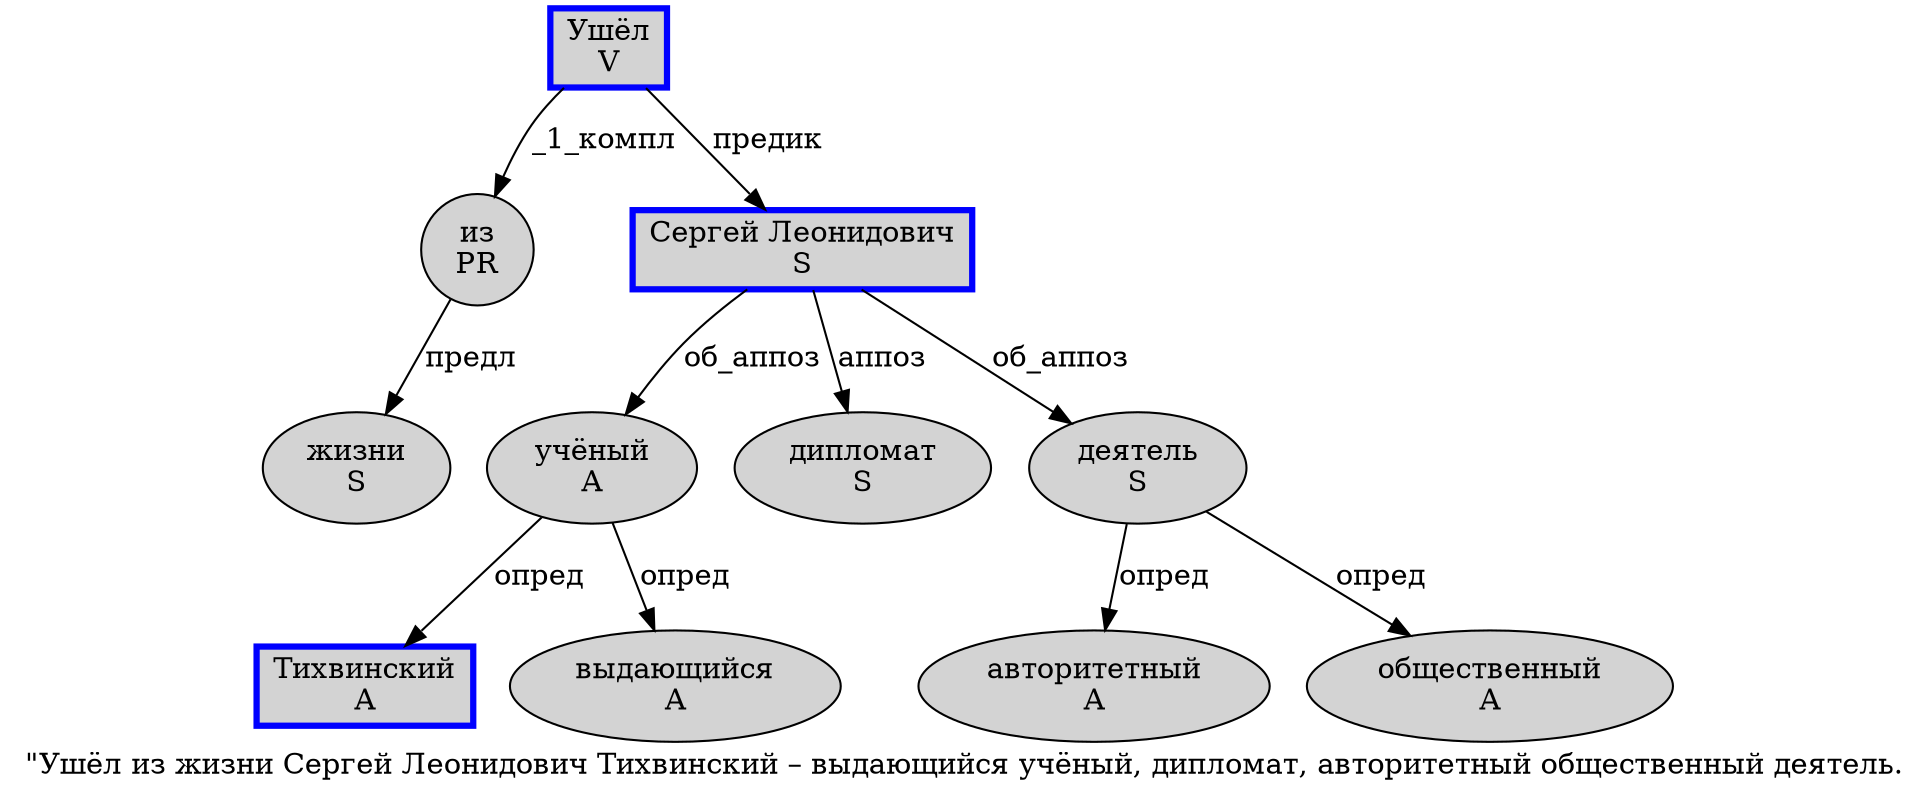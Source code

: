 digraph SENTENCE_137 {
	graph [label="\"Ушёл из жизни Сергей Леонидович Тихвинский – выдающийся учёный, дипломат, авторитетный общественный деятель."]
	node [style=filled]
		1 [label="Ушёл
V" color=blue fillcolor=lightgray penwidth=3 shape=box]
		2 [label="из
PR" color="" fillcolor=lightgray penwidth=1 shape=ellipse]
		3 [label="жизни
S" color="" fillcolor=lightgray penwidth=1 shape=ellipse]
		4 [label="Сергей Леонидович
S" color=blue fillcolor=lightgray penwidth=3 shape=box]
		5 [label="Тихвинский
A" color=blue fillcolor=lightgray penwidth=3 shape=box]
		7 [label="выдающийся
A" color="" fillcolor=lightgray penwidth=1 shape=ellipse]
		8 [label="учёный
A" color="" fillcolor=lightgray penwidth=1 shape=ellipse]
		10 [label="дипломат
S" color="" fillcolor=lightgray penwidth=1 shape=ellipse]
		12 [label="авторитетный
A" color="" fillcolor=lightgray penwidth=1 shape=ellipse]
		13 [label="общественный
A" color="" fillcolor=lightgray penwidth=1 shape=ellipse]
		14 [label="деятель
S" color="" fillcolor=lightgray penwidth=1 shape=ellipse]
			4 -> 8 [label="об_аппоз"]
			4 -> 10 [label="аппоз"]
			4 -> 14 [label="об_аппоз"]
			2 -> 3 [label="предл"]
			8 -> 5 [label="опред"]
			8 -> 7 [label="опред"]
			14 -> 12 [label="опред"]
			14 -> 13 [label="опред"]
			1 -> 2 [label="_1_компл"]
			1 -> 4 [label="предик"]
}